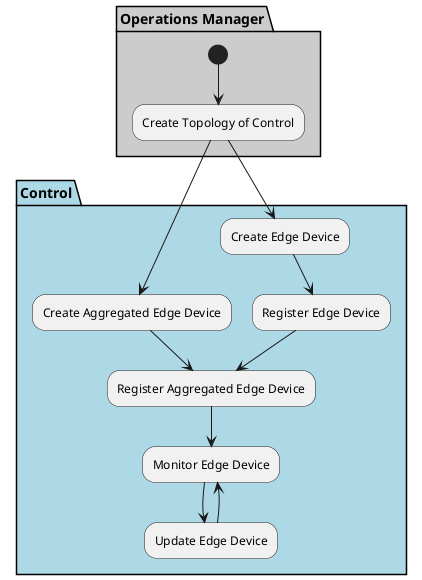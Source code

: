 @startuml

partition "Control" {

}

partition "Operations Manager" #cccccc {
  (*) --> "Create Topology of Control"
}

partition "Control" #lightblue {
  "Create Topology of Control" --> "Create Aggregated Edge Device"
  "Create Topology of Control" --> "Create Edge Device"
  "Create Edge Device" --> "Register Edge Device"
  "Register Edge Device" --> "Register Aggregated Edge Device"
  "Create Aggregated Edge Device" --> "Register Aggregated Edge Device"
  --> "Monitor Edge Device"
  --> "Update Edge Device"
  --> "Monitor Edge Device"
}

@enduml
